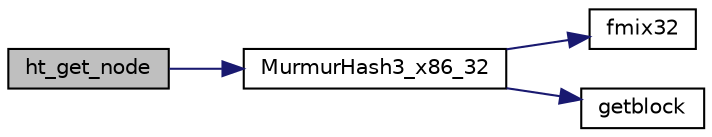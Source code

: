 digraph G
{
  edge [fontname="Helvetica",fontsize="10",labelfontname="Helvetica",labelfontsize="10"];
  node [fontname="Helvetica",fontsize="10",shape=record];
  rankdir=LR;
  Node1 [label="ht_get_node",height=0.2,width=0.4,color="black", fillcolor="grey75", style="filled" fontcolor="black"];
  Node1 -> Node2 [color="midnightblue",fontsize="10",style="solid",fontname="Helvetica"];
  Node2 [label="MurmurHash3_x86_32",height=0.2,width=0.4,color="black", fillcolor="white", style="filled",URL="$n__hash_8c.html#a37412933f308bda727603640d9acefba"];
  Node2 -> Node3 [color="midnightblue",fontsize="10",style="solid",fontname="Helvetica"];
  Node3 [label="fmix32",height=0.2,width=0.4,color="black", fillcolor="white", style="filled",URL="$n__hash_8c.html#a765c15db8766f1a0b049d8a210ad8f60",tooltip="Finalization mix - force all bits of a hash block to avalanche (from murmur&#39;s author)..."];
  Node2 -> Node4 [color="midnightblue",fontsize="10",style="solid",fontname="Helvetica"];
  Node4 [label="getblock",height=0.2,width=0.4,color="black", fillcolor="white", style="filled",URL="$n__hash_8c.html#a9a24bae2dd734e0beaa458c45b6ed386",tooltip="Block read - (from murmur&#39;s author) if your platform needs to do endian-swapping or can only hand..."];
}
